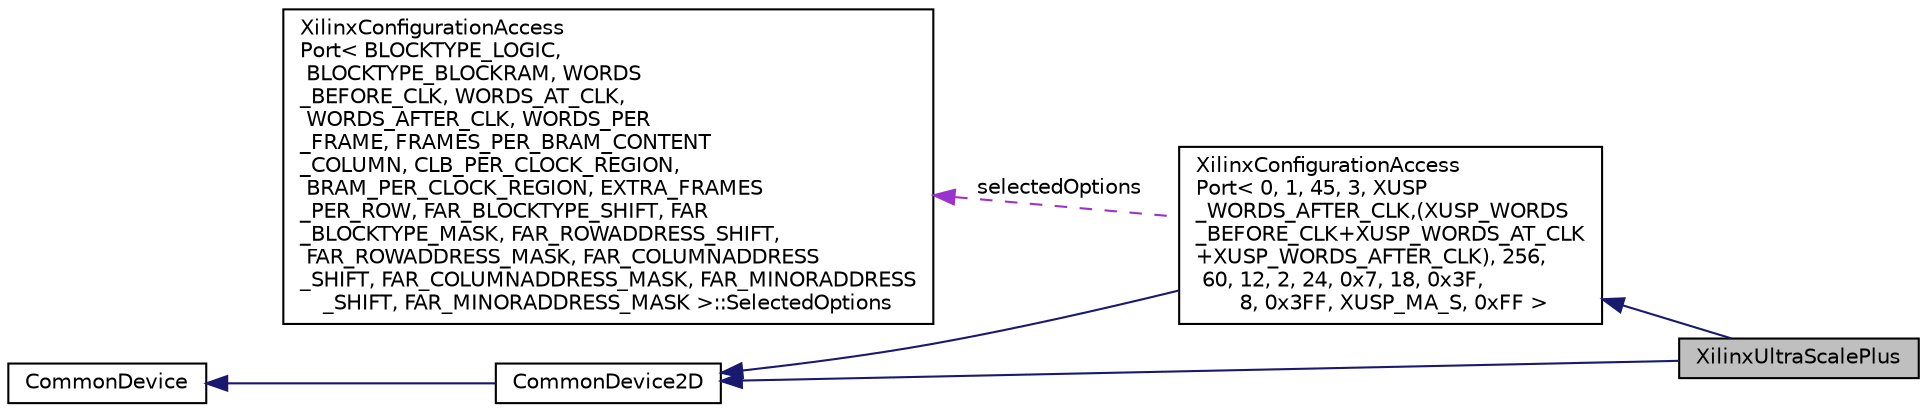 digraph "XilinxUltraScalePlus"
{
 // INTERACTIVE_SVG=YES
 // LATEX_PDF_SIZE
  edge [fontname="Helvetica",fontsize="10",labelfontname="Helvetica",labelfontsize="10"];
  node [fontname="Helvetica",fontsize="10",shape=record];
  rankdir="LR";
  Node1 [label="XilinxUltraScalePlus",height=0.2,width=0.4,color="black", fillcolor="grey75", style="filled", fontcolor="black",tooltip=" "];
  Node2 -> Node1 [dir="back",color="midnightblue",fontsize="10",style="solid",fontname="Helvetica"];
  Node2 [label="CommonDevice2D",height=0.2,width=0.4,color="black", fillcolor="white", style="filled",URL="$classCommonDevice2D.html",tooltip=" "];
  Node3 -> Node2 [dir="back",color="midnightblue",fontsize="10",style="solid",fontname="Helvetica"];
  Node3 [label="CommonDevice",height=0.2,width=0.4,color="black", fillcolor="white", style="filled",URL="$classCommonDevice.html",tooltip=" "];
  Node4 -> Node1 [dir="back",color="midnightblue",fontsize="10",style="solid",fontname="Helvetica"];
  Node4 [label="XilinxConfigurationAccess\lPort\< 0, 1, 45, 3, XUSP\l_WORDS_AFTER_CLK,(XUSP_WORDS\l_BEFORE_CLK+XUSP_WORDS_AT_CLK\l+XUSP_WORDS_AFTER_CLK), 256,\l 60, 12, 2, 24, 0x7, 18, 0x3F,\l 8, 0x3FF, XUSP_MA_S, 0xFF \>",height=0.2,width=0.4,color="black", fillcolor="white", style="filled",URL="$classXilinxConfigurationAccessPort.html",tooltip=" "];
  Node2 -> Node4 [dir="back",color="midnightblue",fontsize="10",style="solid",fontname="Helvetica"];
  Node5 -> Node4 [dir="back",color="darkorchid3",fontsize="10",style="dashed",label=" selectedOptions" ,fontname="Helvetica"];
  Node5 [label="XilinxConfigurationAccess\lPort\< BLOCKTYPE_LOGIC,\l BLOCKTYPE_BLOCKRAM, WORDS\l_BEFORE_CLK, WORDS_AT_CLK,\l WORDS_AFTER_CLK, WORDS_PER\l_FRAME, FRAMES_PER_BRAM_CONTENT\l_COLUMN, CLB_PER_CLOCK_REGION,\l BRAM_PER_CLOCK_REGION, EXTRA_FRAMES\l_PER_ROW, FAR_BLOCKTYPE_SHIFT, FAR\l_BLOCKTYPE_MASK, FAR_ROWADDRESS_SHIFT,\l FAR_ROWADDRESS_MASK, FAR_COLUMNADDRESS\l_SHIFT, FAR_COLUMNADDRESS_MASK, FAR_MINORADDRESS\l_SHIFT, FAR_MINORADDRESS_MASK \>::SelectedOptions",height=0.2,width=0.4,color="black", fillcolor="white", style="filled",URL="$structXilinxConfigurationAccessPort_1_1SelectedOptions.html",tooltip=" "];
}
